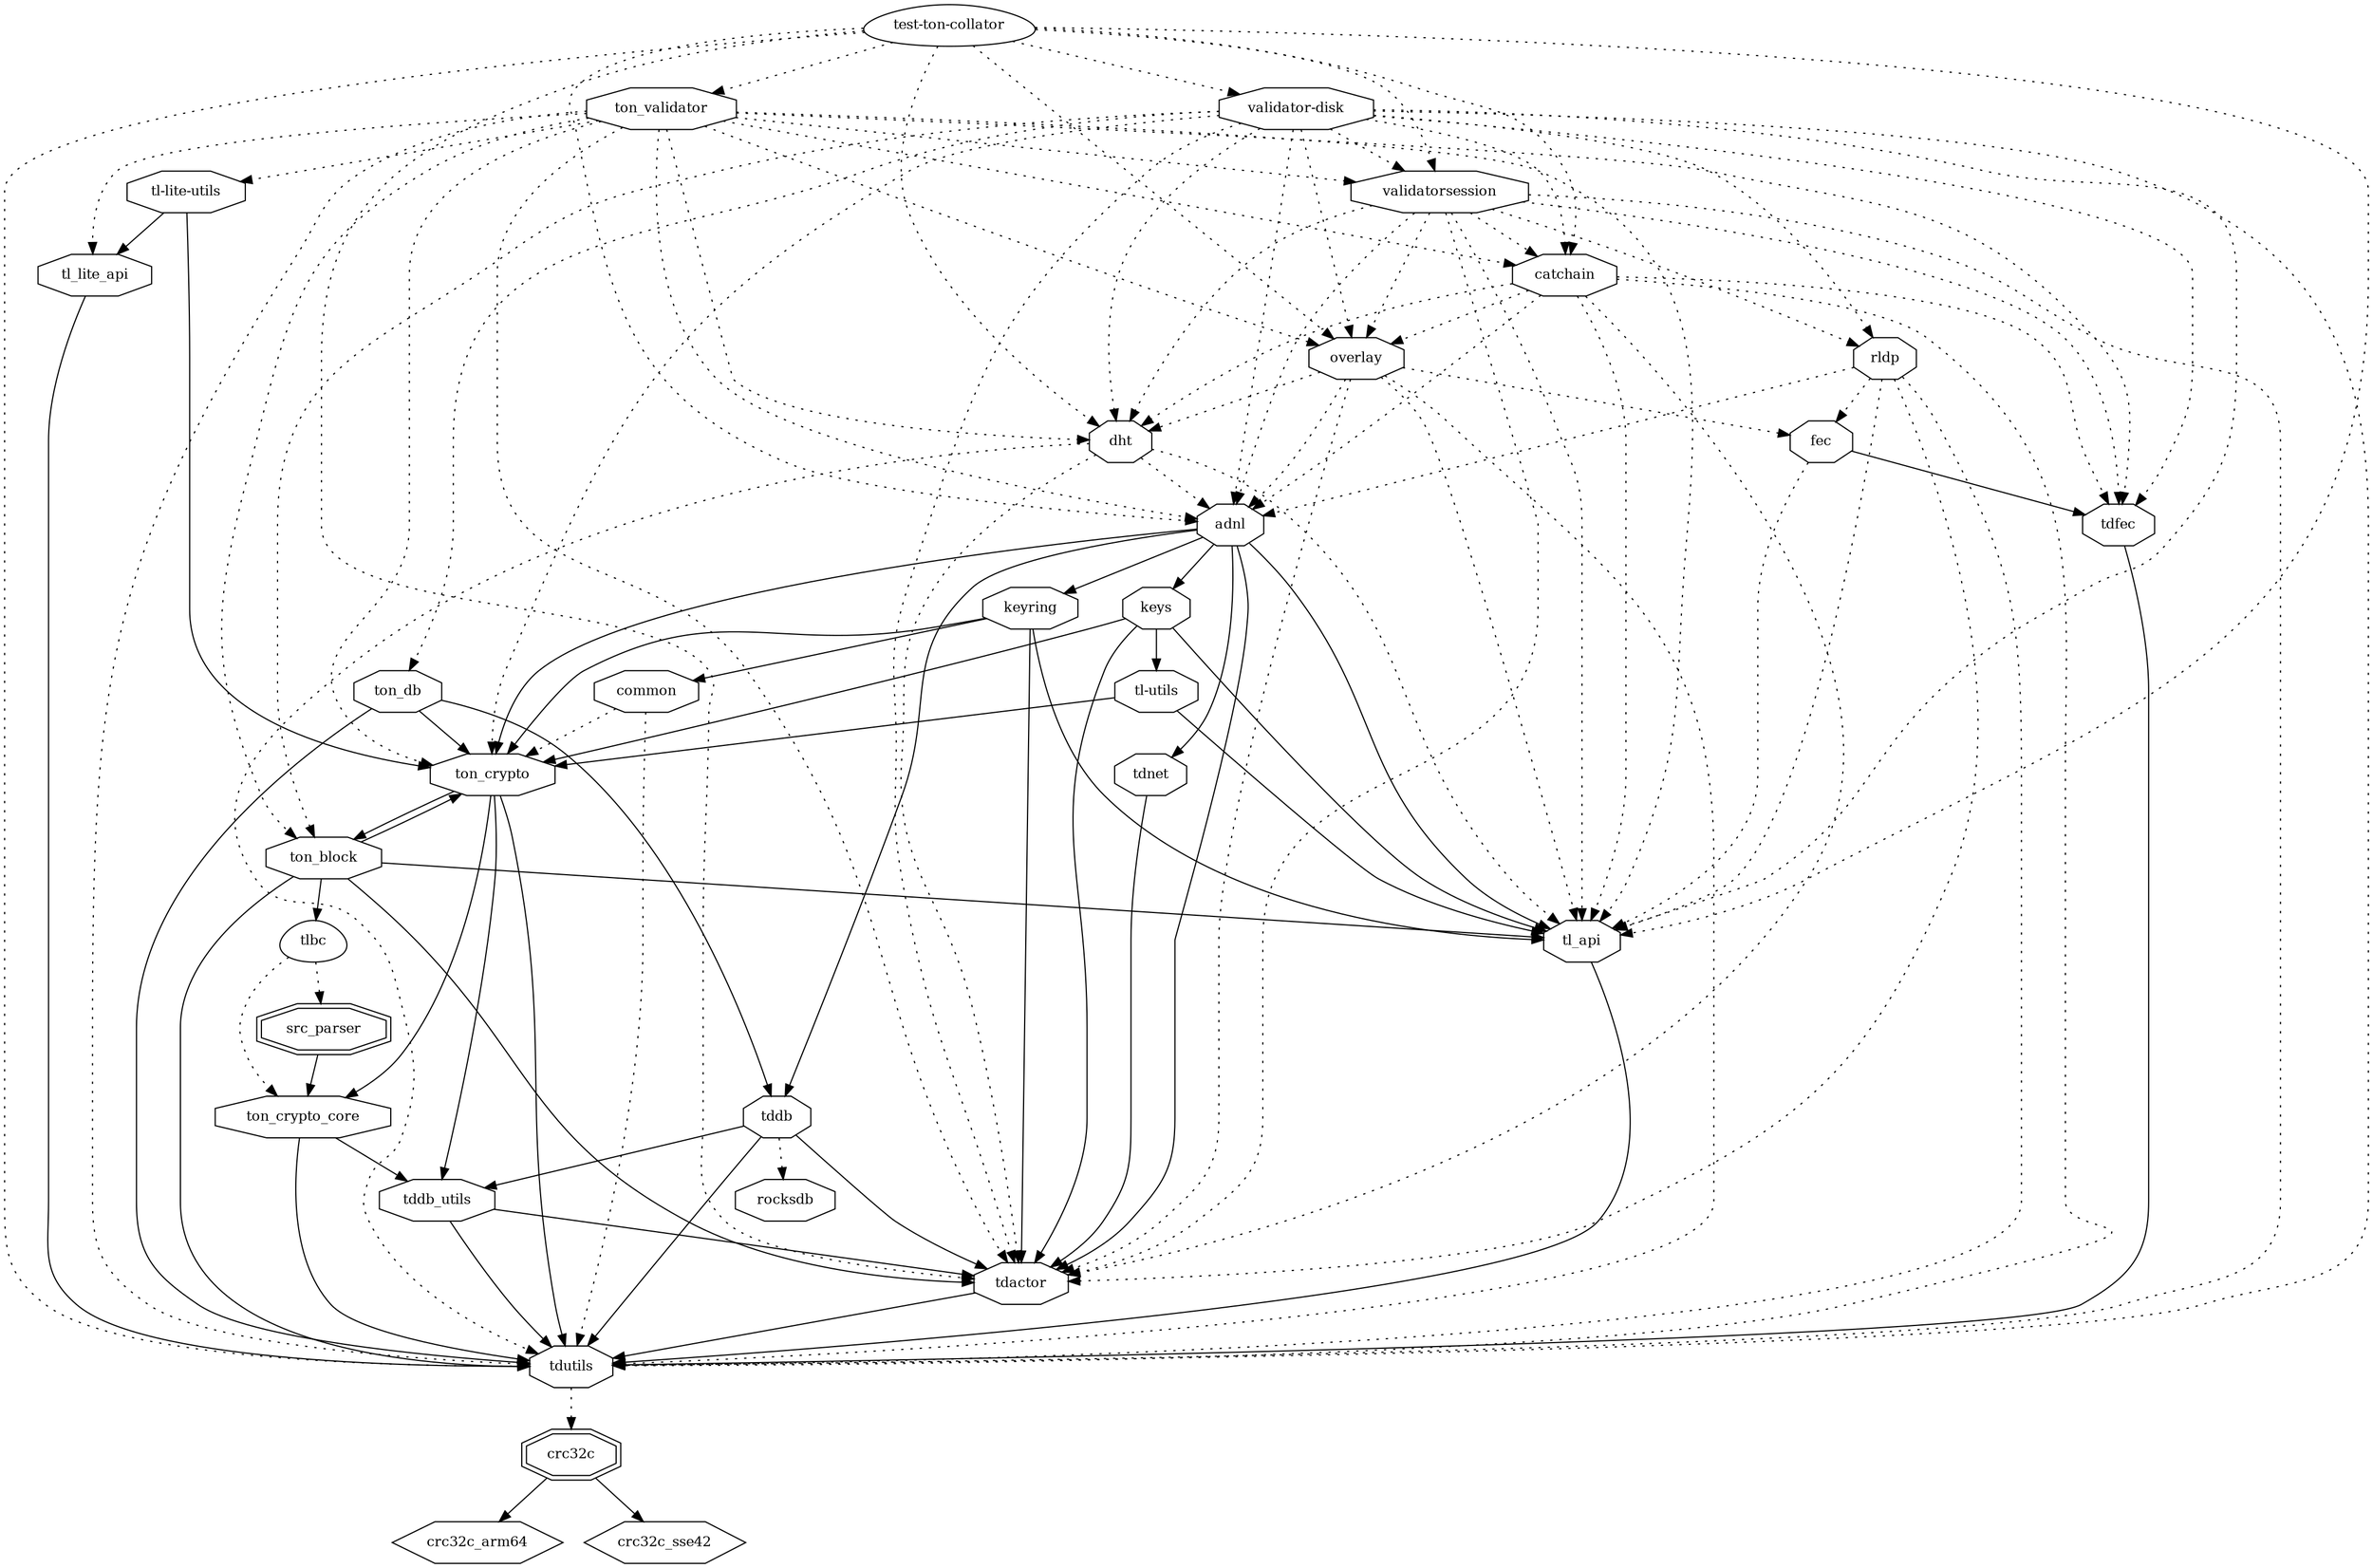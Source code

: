digraph "test-ton-collator" {
node [
  fontsize = "12"
];
    "node120" [ label = "test-ton-collator", shape = egg ];
    "node38" [ label = "adnl", shape = octagon ];
    "node120" -> "node38" [ style = dotted ] // test-ton-collator -> adnl
    "node39" [ label = "keyring", shape = octagon ];
    "node38" -> "node39"  // adnl -> keyring
    "node40" [ label = "common", shape = octagon ];
    "node39" -> "node40"  // keyring -> common
    "node5" [ label = "tdutils", shape = octagon ];
    "node40" -> "node5" [ style = dotted ] // common -> tdutils
    "node6" [ label = "crc32c", shape = doubleoctagon ];
    "node5" -> "node6" [ style = dotted ] // tdutils -> crc32c
    "node7" [ label = "crc32c_arm64", shape = hexagon ];
    "node6" -> "node7"  // crc32c -> crc32c_arm64
    "node8" [ label = "crc32c_sse42", shape = hexagon ];
    "node6" -> "node8"  // crc32c -> crc32c_sse42
    "node13" [ label = "ton_crypto", shape = octagon ];
    "node40" -> "node13" [ style = dotted ] // common -> ton_crypto
    "node14" [ label = "tddb_utils", shape = octagon ];
    "node13" -> "node14"  // ton_crypto -> tddb_utils
    "node4" [ label = "tdactor", shape = octagon ];
    "node14" -> "node4"  // tddb_utils -> tdactor
    "node5" [ label = "tdutils", shape = octagon ];
    "node4" -> "node5"  // tdactor -> tdutils
    "node5" [ label = "tdutils", shape = octagon ];
    "node14" -> "node5"  // tddb_utils -> tdutils
    "node5" [ label = "tdutils", shape = octagon ];
    "node13" -> "node5"  // ton_crypto -> tdutils
    "node15" [ label = "ton_block", shape = octagon ];
    "node13" -> "node15"  // ton_crypto -> ton_block
    "node4" [ label = "tdactor", shape = octagon ];
    "node15" -> "node4"  // ton_block -> tdactor
    "node5" [ label = "tdutils", shape = octagon ];
    "node15" -> "node5"  // ton_block -> tdutils
    "node10" [ label = "tl_api", shape = octagon ];
    "node15" -> "node10"  // ton_block -> tl_api
    "node5" [ label = "tdutils", shape = octagon ];
    "node10" -> "node5"  // tl_api -> tdutils
    "node16" [ label = "tlbc", shape = egg ];
    "node15" -> "node16"  // ton_block -> tlbc
    "node17" [ label = "src_parser", shape = doubleoctagon ];
    "node16" -> "node17" [ style = dotted ] // tlbc -> src_parser
    "node18" [ label = "ton_crypto_core", shape = octagon ];
    "node17" -> "node18"  // src_parser -> ton_crypto_core
    "node14" [ label = "tddb_utils", shape = octagon ];
    "node18" -> "node14"  // ton_crypto_core -> tddb_utils
    "node5" [ label = "tdutils", shape = octagon ];
    "node18" -> "node5"  // ton_crypto_core -> tdutils
    "node18" [ label = "ton_crypto_core", shape = octagon ];
    "node16" -> "node18" [ style = dotted ] // tlbc -> ton_crypto_core
    "node13" [ label = "ton_crypto", shape = octagon ];
    "node15" -> "node13"  // ton_block -> ton_crypto
    "node18" [ label = "ton_crypto_core", shape = octagon ];
    "node13" -> "node18"  // ton_crypto -> ton_crypto_core
    "node4" [ label = "tdactor", shape = octagon ];
    "node39" -> "node4"  // keyring -> tdactor
    "node10" [ label = "tl_api", shape = octagon ];
    "node39" -> "node10"  // keyring -> tl_api
    "node13" [ label = "ton_crypto", shape = octagon ];
    "node39" -> "node13"  // keyring -> ton_crypto
    "node3" [ label = "keys", shape = octagon ];
    "node38" -> "node3"  // adnl -> keys
    "node4" [ label = "tdactor", shape = octagon ];
    "node3" -> "node4"  // keys -> tdactor
    "node9" [ label = "tl-utils", shape = octagon ];
    "node3" -> "node9"  // keys -> tl-utils
    "node10" [ label = "tl_api", shape = octagon ];
    "node9" -> "node10"  // tl-utils -> tl_api
    "node13" [ label = "ton_crypto", shape = octagon ];
    "node9" -> "node13"  // tl-utils -> ton_crypto
    "node10" [ label = "tl_api", shape = octagon ];
    "node3" -> "node10"  // keys -> tl_api
    "node13" [ label = "ton_crypto", shape = octagon ];
    "node3" -> "node13"  // keys -> ton_crypto
    "node4" [ label = "tdactor", shape = octagon ];
    "node38" -> "node4"  // adnl -> tdactor
    "node26" [ label = "tddb", shape = octagon ];
    "node38" -> "node26"  // adnl -> tddb
    "node27" [ label = "rocksdb", shape = octagon ];
    "node26" -> "node27" [ style = dotted ] // tddb -> rocksdb
    "node4" [ label = "tdactor", shape = octagon ];
    "node26" -> "node4"  // tddb -> tdactor
    "node14" [ label = "tddb_utils", shape = octagon ];
    "node26" -> "node14"  // tddb -> tddb_utils
    "node5" [ label = "tdutils", shape = octagon ];
    "node26" -> "node5"  // tddb -> tdutils
    "node19" [ label = "tdnet", shape = octagon ];
    "node38" -> "node19"  // adnl -> tdnet
    "node4" [ label = "tdactor", shape = octagon ];
    "node19" -> "node4"  // tdnet -> tdactor
    "node10" [ label = "tl_api", shape = octagon ];
    "node38" -> "node10"  // adnl -> tl_api
    "node13" [ label = "ton_crypto", shape = octagon ];
    "node38" -> "node13"  // adnl -> ton_crypto
    "node53" [ label = "catchain", shape = octagon ];
    "node120" -> "node53" [ style = dotted ] // test-ton-collator -> catchain
    "node38" [ label = "adnl", shape = octagon ];
    "node53" -> "node38" [ style = dotted ] // catchain -> adnl
    "node42" [ label = "dht", shape = octagon ];
    "node53" -> "node42" [ style = dotted ] // catchain -> dht
    "node38" [ label = "adnl", shape = octagon ];
    "node42" -> "node38" [ style = dotted ] // dht -> adnl
    "node4" [ label = "tdactor", shape = octagon ];
    "node42" -> "node4" [ style = dotted ] // dht -> tdactor
    "node5" [ label = "tdutils", shape = octagon ];
    "node42" -> "node5" [ style = dotted ] // dht -> tdutils
    "node10" [ label = "tl_api", shape = octagon ];
    "node42" -> "node10" [ style = dotted ] // dht -> tl_api
    "node54" [ label = "overlay", shape = octagon ];
    "node53" -> "node54" [ style = dotted ] // catchain -> overlay
    "node38" [ label = "adnl", shape = octagon ];
    "node54" -> "node38" [ style = dotted ] // overlay -> adnl
    "node42" [ label = "dht", shape = octagon ];
    "node54" -> "node42" [ style = dotted ] // overlay -> dht
    "node55" [ label = "fec", shape = octagon ];
    "node54" -> "node55" [ style = dotted ] // overlay -> fec
    "node46" [ label = "tdfec", shape = octagon ];
    "node55" -> "node46"  // fec -> tdfec
    "node5" [ label = "tdutils", shape = octagon ];
    "node46" -> "node5"  // tdfec -> tdutils
    "node10" [ label = "tl_api", shape = octagon ];
    "node55" -> "node10" [ style = dotted ] // fec -> tl_api
    "node4" [ label = "tdactor", shape = octagon ];
    "node54" -> "node4" [ style = dotted ] // overlay -> tdactor
    "node5" [ label = "tdutils", shape = octagon ];
    "node54" -> "node5" [ style = dotted ] // overlay -> tdutils
    "node10" [ label = "tl_api", shape = octagon ];
    "node54" -> "node10" [ style = dotted ] // overlay -> tl_api
    "node4" [ label = "tdactor", shape = octagon ];
    "node53" -> "node4" [ style = dotted ] // catchain -> tdactor
    "node46" [ label = "tdfec", shape = octagon ];
    "node53" -> "node46" [ style = dotted ] // catchain -> tdfec
    "node5" [ label = "tdutils", shape = octagon ];
    "node53" -> "node5" [ style = dotted ] // catchain -> tdutils
    "node10" [ label = "tl_api", shape = octagon ];
    "node53" -> "node10" [ style = dotted ] // catchain -> tl_api
    "node42" [ label = "dht", shape = octagon ];
    "node120" -> "node42" [ style = dotted ] // test-ton-collator -> dht
    "node54" [ label = "overlay", shape = octagon ];
    "node120" -> "node54" [ style = dotted ] // test-ton-collator -> overlay
    "node4" [ label = "tdactor", shape = octagon ];
    "node120" -> "node4" [ style = dotted ] // test-ton-collator -> tdactor
    "node5" [ label = "tdutils", shape = octagon ];
    "node120" -> "node5" [ style = dotted ] // test-ton-collator -> tdutils
    "node10" [ label = "tl_api", shape = octagon ];
    "node120" -> "node10" [ style = dotted ] // test-ton-collator -> tl_api
    "node62" [ label = "ton_validator", shape = octagon ];
    "node120" -> "node62" [ style = dotted ] // test-ton-collator -> ton_validator
    "node38" [ label = "adnl", shape = octagon ];
    "node62" -> "node38" [ style = dotted ] // ton_validator -> adnl
    "node53" [ label = "catchain", shape = octagon ];
    "node62" -> "node53" [ style = dotted ] // ton_validator -> catchain
    "node42" [ label = "dht", shape = octagon ];
    "node62" -> "node42" [ style = dotted ] // ton_validator -> dht
    "node54" [ label = "overlay", shape = octagon ];
    "node62" -> "node54" [ style = dotted ] // ton_validator -> overlay
    "node4" [ label = "tdactor", shape = octagon ];
    "node62" -> "node4" [ style = dotted ] // ton_validator -> tdactor
    "node46" [ label = "tdfec", shape = octagon ];
    "node62" -> "node46" [ style = dotted ] // ton_validator -> tdfec
    "node5" [ label = "tdutils", shape = octagon ];
    "node62" -> "node5" [ style = dotted ] // ton_validator -> tdutils
    "node31" [ label = "tl-lite-utils", shape = octagon ];
    "node62" -> "node31" [ style = dotted ] // ton_validator -> tl-lite-utils
    "node20" [ label = "tl_lite_api", shape = octagon ];
    "node31" -> "node20"  // tl-lite-utils -> tl_lite_api
    "node5" [ label = "tdutils", shape = octagon ];
    "node20" -> "node5"  // tl_lite_api -> tdutils
    "node13" [ label = "ton_crypto", shape = octagon ];
    "node31" -> "node13"  // tl-lite-utils -> ton_crypto
    "node10" [ label = "tl_api", shape = octagon ];
    "node62" -> "node10" [ style = dotted ] // ton_validator -> tl_api
    "node20" [ label = "tl_lite_api", shape = octagon ];
    "node62" -> "node20" [ style = dotted ] // ton_validator -> tl_lite_api
    "node15" [ label = "ton_block", shape = octagon ];
    "node62" -> "node15" [ style = dotted ] // ton_validator -> ton_block
    "node13" [ label = "ton_crypto", shape = octagon ];
    "node62" -> "node13" [ style = dotted ] // ton_validator -> ton_crypto
    "node60" [ label = "validatorsession", shape = octagon ];
    "node62" -> "node60" [ style = dotted ] // ton_validator -> validatorsession
    "node38" [ label = "adnl", shape = octagon ];
    "node60" -> "node38" [ style = dotted ] // validatorsession -> adnl
    "node53" [ label = "catchain", shape = octagon ];
    "node60" -> "node53" [ style = dotted ] // validatorsession -> catchain
    "node42" [ label = "dht", shape = octagon ];
    "node60" -> "node42" [ style = dotted ] // validatorsession -> dht
    "node54" [ label = "overlay", shape = octagon ];
    "node60" -> "node54" [ style = dotted ] // validatorsession -> overlay
    "node58" [ label = "rldp", shape = octagon ];
    "node60" -> "node58" [ style = dotted ] // validatorsession -> rldp
    "node38" [ label = "adnl", shape = octagon ];
    "node58" -> "node38" [ style = dotted ] // rldp -> adnl
    "node55" [ label = "fec", shape = octagon ];
    "node58" -> "node55" [ style = dotted ] // rldp -> fec
    "node4" [ label = "tdactor", shape = octagon ];
    "node58" -> "node4" [ style = dotted ] // rldp -> tdactor
    "node5" [ label = "tdutils", shape = octagon ];
    "node58" -> "node5" [ style = dotted ] // rldp -> tdutils
    "node10" [ label = "tl_api", shape = octagon ];
    "node58" -> "node10" [ style = dotted ] // rldp -> tl_api
    "node4" [ label = "tdactor", shape = octagon ];
    "node60" -> "node4" [ style = dotted ] // validatorsession -> tdactor
    "node46" [ label = "tdfec", shape = octagon ];
    "node60" -> "node46" [ style = dotted ] // validatorsession -> tdfec
    "node5" [ label = "tdutils", shape = octagon ];
    "node60" -> "node5" [ style = dotted ] // validatorsession -> tdutils
    "node10" [ label = "tl_api", shape = octagon ];
    "node60" -> "node10" [ style = dotted ] // validatorsession -> tl_api
    "node121" [ label = "validator-disk", shape = octagon ];
    "node120" -> "node121" [ style = dotted ] // test-ton-collator -> validator-disk
    "node38" [ label = "adnl", shape = octagon ];
    "node121" -> "node38" [ style = dotted ] // validator-disk -> adnl
    "node53" [ label = "catchain", shape = octagon ];
    "node121" -> "node53" [ style = dotted ] // validator-disk -> catchain
    "node42" [ label = "dht", shape = octagon ];
    "node121" -> "node42" [ style = dotted ] // validator-disk -> dht
    "node54" [ label = "overlay", shape = octagon ];
    "node121" -> "node54" [ style = dotted ] // validator-disk -> overlay
    "node58" [ label = "rldp", shape = octagon ];
    "node121" -> "node58" [ style = dotted ] // validator-disk -> rldp
    "node4" [ label = "tdactor", shape = octagon ];
    "node121" -> "node4" [ style = dotted ] // validator-disk -> tdactor
    "node46" [ label = "tdfec", shape = octagon ];
    "node121" -> "node46" [ style = dotted ] // validator-disk -> tdfec
    "node5" [ label = "tdutils", shape = octagon ];
    "node121" -> "node5" [ style = dotted ] // validator-disk -> tdutils
    "node10" [ label = "tl_api", shape = octagon ];
    "node121" -> "node10" [ style = dotted ] // validator-disk -> tl_api
    "node15" [ label = "ton_block", shape = octagon ];
    "node121" -> "node15" [ style = dotted ] // validator-disk -> ton_block
    "node13" [ label = "ton_crypto", shape = octagon ];
    "node121" -> "node13" [ style = dotted ] // validator-disk -> ton_crypto
    "node25" [ label = "ton_db", shape = octagon ];
    "node121" -> "node25" [ style = dotted ] // validator-disk -> ton_db
    "node26" [ label = "tddb", shape = octagon ];
    "node25" -> "node26"  // ton_db -> tddb
    "node5" [ label = "tdutils", shape = octagon ];
    "node25" -> "node5"  // ton_db -> tdutils
    "node13" [ label = "ton_crypto", shape = octagon ];
    "node25" -> "node13"  // ton_db -> ton_crypto
    "node60" [ label = "validatorsession", shape = octagon ];
    "node121" -> "node60" [ style = dotted ] // validator-disk -> validatorsession
    "node60" [ label = "validatorsession", shape = octagon ];
    "node120" -> "node60" [ style = dotted ] // test-ton-collator -> validatorsession
}
